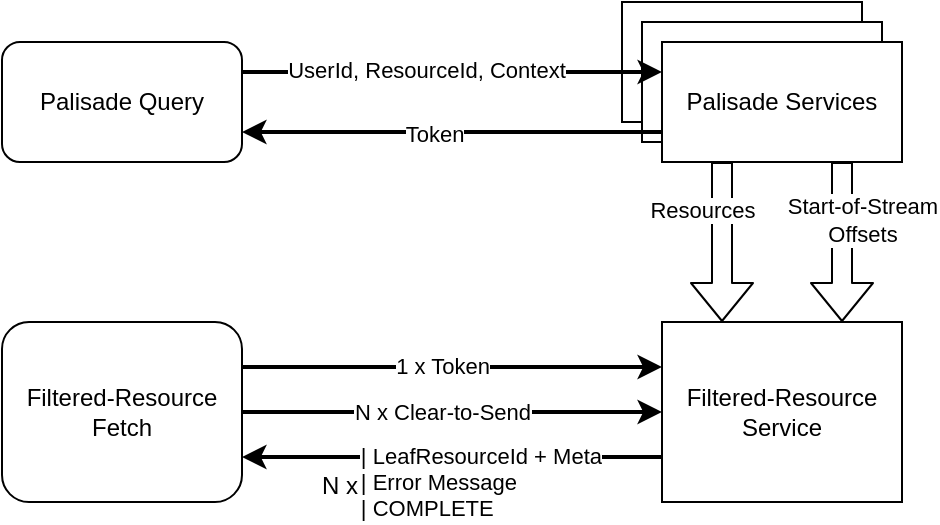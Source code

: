 <mxfile version="14.5.0" type="device"><diagram id="bIdt4HsGu46Baxr-SNi9" name="Page-1"><mxGraphModel dx="4058" dy="762" grid="1" gridSize="10" guides="1" tooltips="1" connect="1" arrows="1" fold="1" page="0" pageScale="1" pageWidth="827" pageHeight="1169" math="0" shadow="0"><root><mxCell id="0"/><mxCell id="1" parent="0"/><mxCell id="BzpewwDikF674KE8VRV2-20" value="Palisade Services" style="rounded=0;whiteSpace=wrap;html=1;" parent="1" vertex="1"><mxGeometry x="-1400" y="190" width="120" height="60" as="geometry"/></mxCell><mxCell id="BzpewwDikF674KE8VRV2-2" style="edgeStyle=orthogonalEdgeStyle;rounded=0;orthogonalLoop=1;jettySize=auto;html=1;exitX=1;exitY=0.25;exitDx=0;exitDy=0;entryX=0;entryY=0.25;entryDx=0;entryDy=0;strokeWidth=2;" parent="1" source="BzpewwDikF674KE8VRV2-4" target="BzpewwDikF674KE8VRV2-21" edge="1"><mxGeometry relative="1" as="geometry"><mxPoint x="-1390" y="365" as="targetPoint"/></mxGeometry></mxCell><mxCell id="BzpewwDikF674KE8VRV2-3" value="1 x Token" style="edgeLabel;html=1;align=center;verticalAlign=middle;resizable=0;points=[];" parent="BzpewwDikF674KE8VRV2-2" vertex="1" connectable="0"><mxGeometry x="-0.123" y="1" relative="1" as="geometry"><mxPoint x="8" as="offset"/></mxGeometry></mxCell><mxCell id="BzpewwDikF674KE8VRV2-30" style="edgeStyle=orthogonalEdgeStyle;rounded=0;orthogonalLoop=1;jettySize=auto;html=1;exitX=1;exitY=0.5;exitDx=0;exitDy=0;strokeWidth=2;" parent="1" source="BzpewwDikF674KE8VRV2-4" target="BzpewwDikF674KE8VRV2-21" edge="1"><mxGeometry relative="1" as="geometry"/></mxCell><mxCell id="BzpewwDikF674KE8VRV2-31" value="N x Clear-to-Send" style="edgeLabel;html=1;align=center;verticalAlign=middle;resizable=0;points=[];" parent="BzpewwDikF674KE8VRV2-30" vertex="1" connectable="0"><mxGeometry x="-0.257" y="1" relative="1" as="geometry"><mxPoint x="22" y="1" as="offset"/></mxGeometry></mxCell><mxCell id="BzpewwDikF674KE8VRV2-4" value="Filtered-Resource Fetch" style="rounded=1;whiteSpace=wrap;html=1;" parent="1" vertex="1"><mxGeometry x="-1710" y="350" width="120" height="90" as="geometry"/></mxCell><mxCell id="BzpewwDikF674KE8VRV2-8" value="Palisade Query" style="rounded=1;whiteSpace=wrap;html=1;" parent="1" vertex="1"><mxGeometry x="-1710" y="210" width="120" height="60" as="geometry"/></mxCell><mxCell id="BzpewwDikF674KE8VRV2-9" style="edgeStyle=orthogonalEdgeStyle;rounded=0;orthogonalLoop=1;jettySize=auto;html=1;exitX=0;exitY=0.75;exitDx=0;exitDy=0;entryX=1;entryY=0.75;entryDx=0;entryDy=0;strokeWidth=2;" parent="1" source="BzpewwDikF674KE8VRV2-21" target="BzpewwDikF674KE8VRV2-4" edge="1"><mxGeometry relative="1" as="geometry"><mxPoint x="-1390" y="395" as="sourcePoint"/></mxGeometry></mxCell><mxCell id="BzpewwDikF674KE8VRV2-10" value="&lt;div align=&quot;left&quot;&gt;| LeafResourceId + Meta&lt;br&gt;&lt;/div&gt;&lt;div align=&quot;left&quot;&gt;| Error Message&lt;/div&gt;&lt;div align=&quot;left&quot;&gt;| COMPLETE&lt;br&gt;&lt;/div&gt;" style="edgeLabel;html=1;align=right;verticalAlign=middle;resizable=0;points=[];" parent="BzpewwDikF674KE8VRV2-9" vertex="1" connectable="0"><mxGeometry x="0.106" y="1" relative="1" as="geometry"><mxPoint x="86" y="11.5" as="offset"/></mxGeometry></mxCell><mxCell id="BzpewwDikF674KE8VRV2-15" value="Palisade Services" style="rounded=0;whiteSpace=wrap;html=1;" parent="1" vertex="1"><mxGeometry x="-1390" y="200" width="120" height="60" as="geometry"/></mxCell><mxCell id="BzpewwDikF674KE8VRV2-19" value="Palisade Services" style="rounded=0;whiteSpace=wrap;html=1;" parent="1" vertex="1"><mxGeometry x="-1380" y="210" width="120" height="60" as="geometry"/></mxCell><mxCell id="BzpewwDikF674KE8VRV2-21" value="&lt;div&gt;Filtered-Resource&lt;/div&gt;&lt;div&gt;Service&lt;br&gt;&lt;/div&gt;" style="rounded=0;whiteSpace=wrap;html=1;" parent="1" vertex="1"><mxGeometry x="-1380" y="350" width="120" height="90" as="geometry"/></mxCell><mxCell id="BzpewwDikF674KE8VRV2-5" style="edgeStyle=orthogonalEdgeStyle;rounded=0;orthogonalLoop=1;jettySize=auto;html=1;exitX=1;exitY=0.25;exitDx=0;exitDy=0;entryX=0;entryY=0.25;entryDx=0;entryDy=0;strokeWidth=2;" parent="1" source="BzpewwDikF674KE8VRV2-8" target="BzpewwDikF674KE8VRV2-19" edge="1"><mxGeometry relative="1" as="geometry"/></mxCell><mxCell id="BzpewwDikF674KE8VRV2-6" value="UserId, ResourceId, Context" style="edgeLabel;html=1;align=center;verticalAlign=middle;resizable=0;points=[];" parent="BzpewwDikF674KE8VRV2-5" vertex="1" connectable="0"><mxGeometry x="-0.129" y="1" relative="1" as="geometry"><mxPoint as="offset"/></mxGeometry></mxCell><mxCell id="BzpewwDikF674KE8VRV2-13" style="edgeStyle=orthogonalEdgeStyle;rounded=0;orthogonalLoop=1;jettySize=auto;html=1;exitX=0;exitY=0.75;exitDx=0;exitDy=0;entryX=1;entryY=0.75;entryDx=0;entryDy=0;strokeWidth=2;" parent="1" source="BzpewwDikF674KE8VRV2-19" target="BzpewwDikF674KE8VRV2-8" edge="1"><mxGeometry relative="1" as="geometry"/></mxCell><mxCell id="BzpewwDikF674KE8VRV2-14" value="Token" style="edgeLabel;html=1;align=center;verticalAlign=middle;resizable=0;points=[];" parent="BzpewwDikF674KE8VRV2-13" vertex="1" connectable="0"><mxGeometry x="0.089" y="1" relative="1" as="geometry"><mxPoint as="offset"/></mxGeometry></mxCell><mxCell id="BzpewwDikF674KE8VRV2-26" value="" style="shape=flexArrow;endArrow=classic;html=1;exitX=0.25;exitY=1;exitDx=0;exitDy=0;entryX=0.25;entryY=0;entryDx=0;entryDy=0;fillColor=#ffffff;" parent="1" source="BzpewwDikF674KE8VRV2-19" target="BzpewwDikF674KE8VRV2-21" edge="1"><mxGeometry width="50" height="50" relative="1" as="geometry"><mxPoint x="-1370" y="340" as="sourcePoint"/><mxPoint x="-1340" y="340" as="targetPoint"/></mxGeometry></mxCell><mxCell id="BzpewwDikF674KE8VRV2-28" value="Resources" style="edgeLabel;html=1;align=center;verticalAlign=middle;resizable=0;points=[];" parent="BzpewwDikF674KE8VRV2-26" vertex="1" connectable="0"><mxGeometry x="-0.4" y="-2" relative="1" as="geometry"><mxPoint x="-8" as="offset"/></mxGeometry></mxCell><mxCell id="BzpewwDikF674KE8VRV2-27" value="" style="shape=flexArrow;endArrow=classic;html=1;exitX=0.75;exitY=1;exitDx=0;exitDy=0;entryX=0.75;entryY=0;entryDx=0;entryDy=0;fillColor=#ffffff;" parent="1" source="BzpewwDikF674KE8VRV2-19" target="BzpewwDikF674KE8VRV2-21" edge="1"><mxGeometry width="50" height="50" relative="1" as="geometry"><mxPoint x="-1370" y="340" as="sourcePoint"/><mxPoint x="-1270" y="340" as="targetPoint"/></mxGeometry></mxCell><mxCell id="BzpewwDikF674KE8VRV2-29" value="&lt;div&gt;Start-of-Stream&lt;/div&gt;&lt;div&gt;Offsets&lt;br&gt;&lt;/div&gt;" style="edgeLabel;html=1;align=center;verticalAlign=middle;resizable=0;points=[];" parent="BzpewwDikF674KE8VRV2-27" vertex="1" connectable="0"><mxGeometry x="-0.275" y="-3" relative="1" as="geometry"><mxPoint x="13" as="offset"/></mxGeometry></mxCell><mxCell id="BzpewwDikF674KE8VRV2-34" value="N x " style="text;html=1;strokeColor=none;fillColor=none;align=center;verticalAlign=middle;whiteSpace=wrap;rounded=0;" parent="1" vertex="1"><mxGeometry x="-1561" y="422" width="40" height="20" as="geometry"/></mxCell></root></mxGraphModel></diagram></mxfile>